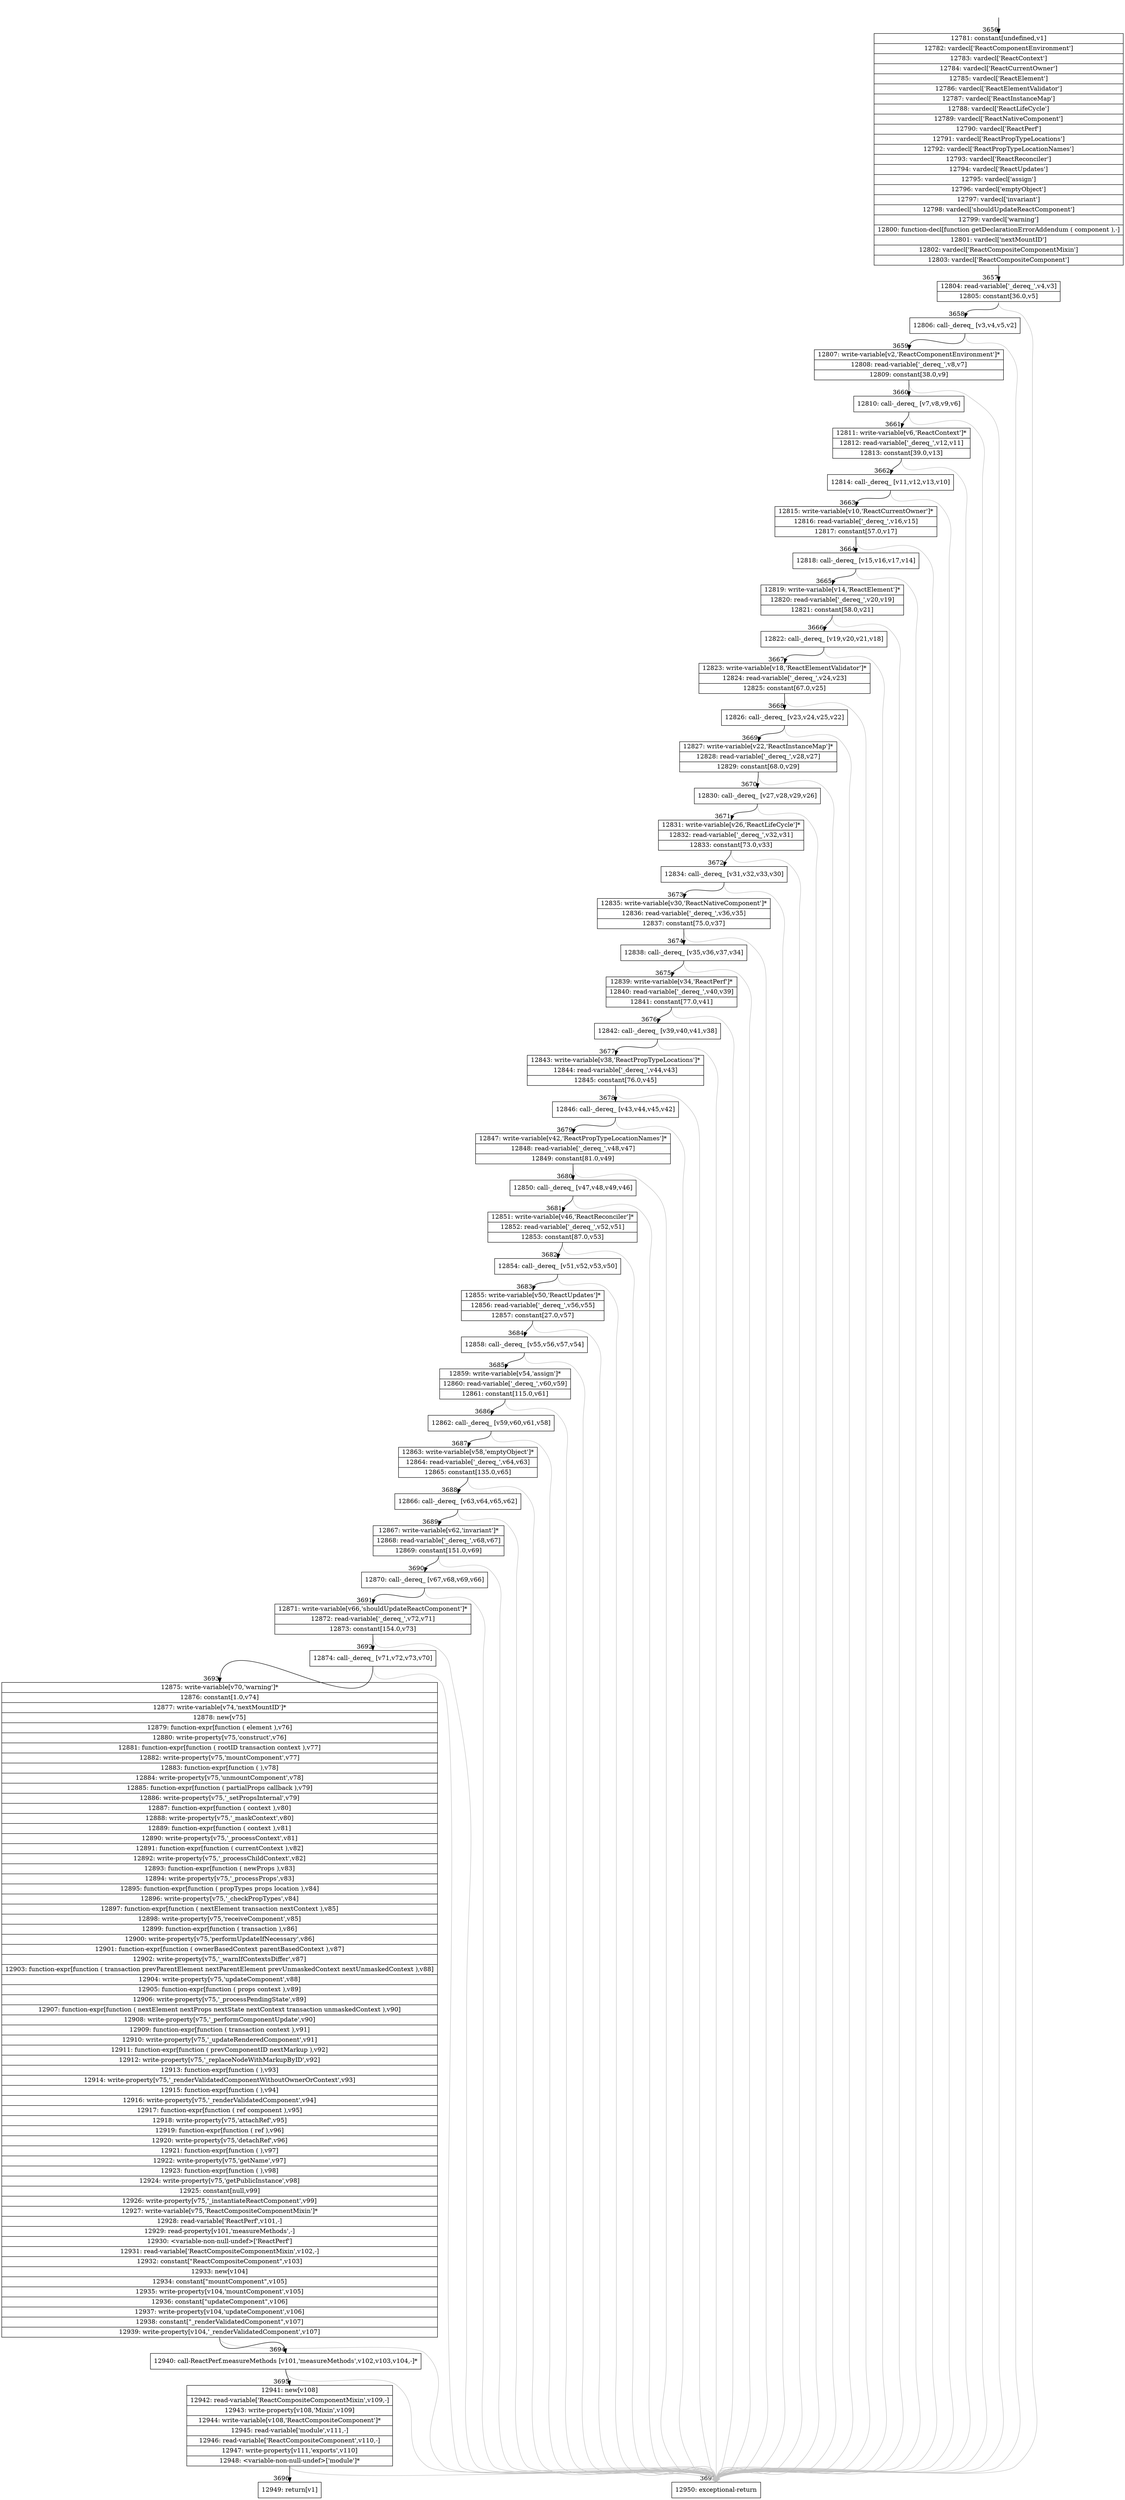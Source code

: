 digraph {
rankdir="TD"
BB_entry231[shape=none,label=""];
BB_entry231 -> BB3656 [tailport=s, headport=n, headlabel="    3656"]
BB3656 [shape=record label="{12781: constant[undefined,v1]|12782: vardecl['ReactComponentEnvironment']|12783: vardecl['ReactContext']|12784: vardecl['ReactCurrentOwner']|12785: vardecl['ReactElement']|12786: vardecl['ReactElementValidator']|12787: vardecl['ReactInstanceMap']|12788: vardecl['ReactLifeCycle']|12789: vardecl['ReactNativeComponent']|12790: vardecl['ReactPerf']|12791: vardecl['ReactPropTypeLocations']|12792: vardecl['ReactPropTypeLocationNames']|12793: vardecl['ReactReconciler']|12794: vardecl['ReactUpdates']|12795: vardecl['assign']|12796: vardecl['emptyObject']|12797: vardecl['invariant']|12798: vardecl['shouldUpdateReactComponent']|12799: vardecl['warning']|12800: function-decl[function getDeclarationErrorAddendum ( component ),-]|12801: vardecl['nextMountID']|12802: vardecl['ReactCompositeComponentMixin']|12803: vardecl['ReactCompositeComponent']}" ] 
BB3656 -> BB3657 [tailport=s, headport=n, headlabel="      3657"]
BB3657 [shape=record label="{12804: read-variable['_dereq_',v4,v3]|12805: constant[36.0,v5]}" ] 
BB3657 -> BB3658 [tailport=s, headport=n, headlabel="      3658"]
BB3657 -> BB3697 [tailport=s, headport=n, color=gray, headlabel="      3697"]
BB3658 [shape=record label="{12806: call-_dereq_ [v3,v4,v5,v2]}" ] 
BB3658 -> BB3659 [tailport=s, headport=n, headlabel="      3659"]
BB3658 -> BB3697 [tailport=s, headport=n, color=gray]
BB3659 [shape=record label="{12807: write-variable[v2,'ReactComponentEnvironment']*|12808: read-variable['_dereq_',v8,v7]|12809: constant[38.0,v9]}" ] 
BB3659 -> BB3660 [tailport=s, headport=n, headlabel="      3660"]
BB3659 -> BB3697 [tailport=s, headport=n, color=gray]
BB3660 [shape=record label="{12810: call-_dereq_ [v7,v8,v9,v6]}" ] 
BB3660 -> BB3661 [tailport=s, headport=n, headlabel="      3661"]
BB3660 -> BB3697 [tailport=s, headport=n, color=gray]
BB3661 [shape=record label="{12811: write-variable[v6,'ReactContext']*|12812: read-variable['_dereq_',v12,v11]|12813: constant[39.0,v13]}" ] 
BB3661 -> BB3662 [tailport=s, headport=n, headlabel="      3662"]
BB3661 -> BB3697 [tailport=s, headport=n, color=gray]
BB3662 [shape=record label="{12814: call-_dereq_ [v11,v12,v13,v10]}" ] 
BB3662 -> BB3663 [tailport=s, headport=n, headlabel="      3663"]
BB3662 -> BB3697 [tailport=s, headport=n, color=gray]
BB3663 [shape=record label="{12815: write-variable[v10,'ReactCurrentOwner']*|12816: read-variable['_dereq_',v16,v15]|12817: constant[57.0,v17]}" ] 
BB3663 -> BB3664 [tailport=s, headport=n, headlabel="      3664"]
BB3663 -> BB3697 [tailport=s, headport=n, color=gray]
BB3664 [shape=record label="{12818: call-_dereq_ [v15,v16,v17,v14]}" ] 
BB3664 -> BB3665 [tailport=s, headport=n, headlabel="      3665"]
BB3664 -> BB3697 [tailport=s, headport=n, color=gray]
BB3665 [shape=record label="{12819: write-variable[v14,'ReactElement']*|12820: read-variable['_dereq_',v20,v19]|12821: constant[58.0,v21]}" ] 
BB3665 -> BB3666 [tailport=s, headport=n, headlabel="      3666"]
BB3665 -> BB3697 [tailport=s, headport=n, color=gray]
BB3666 [shape=record label="{12822: call-_dereq_ [v19,v20,v21,v18]}" ] 
BB3666 -> BB3667 [tailport=s, headport=n, headlabel="      3667"]
BB3666 -> BB3697 [tailport=s, headport=n, color=gray]
BB3667 [shape=record label="{12823: write-variable[v18,'ReactElementValidator']*|12824: read-variable['_dereq_',v24,v23]|12825: constant[67.0,v25]}" ] 
BB3667 -> BB3668 [tailport=s, headport=n, headlabel="      3668"]
BB3667 -> BB3697 [tailport=s, headport=n, color=gray]
BB3668 [shape=record label="{12826: call-_dereq_ [v23,v24,v25,v22]}" ] 
BB3668 -> BB3669 [tailport=s, headport=n, headlabel="      3669"]
BB3668 -> BB3697 [tailport=s, headport=n, color=gray]
BB3669 [shape=record label="{12827: write-variable[v22,'ReactInstanceMap']*|12828: read-variable['_dereq_',v28,v27]|12829: constant[68.0,v29]}" ] 
BB3669 -> BB3670 [tailport=s, headport=n, headlabel="      3670"]
BB3669 -> BB3697 [tailport=s, headport=n, color=gray]
BB3670 [shape=record label="{12830: call-_dereq_ [v27,v28,v29,v26]}" ] 
BB3670 -> BB3671 [tailport=s, headport=n, headlabel="      3671"]
BB3670 -> BB3697 [tailport=s, headport=n, color=gray]
BB3671 [shape=record label="{12831: write-variable[v26,'ReactLifeCycle']*|12832: read-variable['_dereq_',v32,v31]|12833: constant[73.0,v33]}" ] 
BB3671 -> BB3672 [tailport=s, headport=n, headlabel="      3672"]
BB3671 -> BB3697 [tailport=s, headport=n, color=gray]
BB3672 [shape=record label="{12834: call-_dereq_ [v31,v32,v33,v30]}" ] 
BB3672 -> BB3673 [tailport=s, headport=n, headlabel="      3673"]
BB3672 -> BB3697 [tailport=s, headport=n, color=gray]
BB3673 [shape=record label="{12835: write-variable[v30,'ReactNativeComponent']*|12836: read-variable['_dereq_',v36,v35]|12837: constant[75.0,v37]}" ] 
BB3673 -> BB3674 [tailport=s, headport=n, headlabel="      3674"]
BB3673 -> BB3697 [tailport=s, headport=n, color=gray]
BB3674 [shape=record label="{12838: call-_dereq_ [v35,v36,v37,v34]}" ] 
BB3674 -> BB3675 [tailport=s, headport=n, headlabel="      3675"]
BB3674 -> BB3697 [tailport=s, headport=n, color=gray]
BB3675 [shape=record label="{12839: write-variable[v34,'ReactPerf']*|12840: read-variable['_dereq_',v40,v39]|12841: constant[77.0,v41]}" ] 
BB3675 -> BB3676 [tailport=s, headport=n, headlabel="      3676"]
BB3675 -> BB3697 [tailport=s, headport=n, color=gray]
BB3676 [shape=record label="{12842: call-_dereq_ [v39,v40,v41,v38]}" ] 
BB3676 -> BB3677 [tailport=s, headport=n, headlabel="      3677"]
BB3676 -> BB3697 [tailport=s, headport=n, color=gray]
BB3677 [shape=record label="{12843: write-variable[v38,'ReactPropTypeLocations']*|12844: read-variable['_dereq_',v44,v43]|12845: constant[76.0,v45]}" ] 
BB3677 -> BB3678 [tailport=s, headport=n, headlabel="      3678"]
BB3677 -> BB3697 [tailport=s, headport=n, color=gray]
BB3678 [shape=record label="{12846: call-_dereq_ [v43,v44,v45,v42]}" ] 
BB3678 -> BB3679 [tailport=s, headport=n, headlabel="      3679"]
BB3678 -> BB3697 [tailport=s, headport=n, color=gray]
BB3679 [shape=record label="{12847: write-variable[v42,'ReactPropTypeLocationNames']*|12848: read-variable['_dereq_',v48,v47]|12849: constant[81.0,v49]}" ] 
BB3679 -> BB3680 [tailport=s, headport=n, headlabel="      3680"]
BB3679 -> BB3697 [tailport=s, headport=n, color=gray]
BB3680 [shape=record label="{12850: call-_dereq_ [v47,v48,v49,v46]}" ] 
BB3680 -> BB3681 [tailport=s, headport=n, headlabel="      3681"]
BB3680 -> BB3697 [tailport=s, headport=n, color=gray]
BB3681 [shape=record label="{12851: write-variable[v46,'ReactReconciler']*|12852: read-variable['_dereq_',v52,v51]|12853: constant[87.0,v53]}" ] 
BB3681 -> BB3682 [tailport=s, headport=n, headlabel="      3682"]
BB3681 -> BB3697 [tailport=s, headport=n, color=gray]
BB3682 [shape=record label="{12854: call-_dereq_ [v51,v52,v53,v50]}" ] 
BB3682 -> BB3683 [tailport=s, headport=n, headlabel="      3683"]
BB3682 -> BB3697 [tailport=s, headport=n, color=gray]
BB3683 [shape=record label="{12855: write-variable[v50,'ReactUpdates']*|12856: read-variable['_dereq_',v56,v55]|12857: constant[27.0,v57]}" ] 
BB3683 -> BB3684 [tailport=s, headport=n, headlabel="      3684"]
BB3683 -> BB3697 [tailport=s, headport=n, color=gray]
BB3684 [shape=record label="{12858: call-_dereq_ [v55,v56,v57,v54]}" ] 
BB3684 -> BB3685 [tailport=s, headport=n, headlabel="      3685"]
BB3684 -> BB3697 [tailport=s, headport=n, color=gray]
BB3685 [shape=record label="{12859: write-variable[v54,'assign']*|12860: read-variable['_dereq_',v60,v59]|12861: constant[115.0,v61]}" ] 
BB3685 -> BB3686 [tailport=s, headport=n, headlabel="      3686"]
BB3685 -> BB3697 [tailport=s, headport=n, color=gray]
BB3686 [shape=record label="{12862: call-_dereq_ [v59,v60,v61,v58]}" ] 
BB3686 -> BB3687 [tailport=s, headport=n, headlabel="      3687"]
BB3686 -> BB3697 [tailport=s, headport=n, color=gray]
BB3687 [shape=record label="{12863: write-variable[v58,'emptyObject']*|12864: read-variable['_dereq_',v64,v63]|12865: constant[135.0,v65]}" ] 
BB3687 -> BB3688 [tailport=s, headport=n, headlabel="      3688"]
BB3687 -> BB3697 [tailport=s, headport=n, color=gray]
BB3688 [shape=record label="{12866: call-_dereq_ [v63,v64,v65,v62]}" ] 
BB3688 -> BB3689 [tailport=s, headport=n, headlabel="      3689"]
BB3688 -> BB3697 [tailport=s, headport=n, color=gray]
BB3689 [shape=record label="{12867: write-variable[v62,'invariant']*|12868: read-variable['_dereq_',v68,v67]|12869: constant[151.0,v69]}" ] 
BB3689 -> BB3690 [tailport=s, headport=n, headlabel="      3690"]
BB3689 -> BB3697 [tailport=s, headport=n, color=gray]
BB3690 [shape=record label="{12870: call-_dereq_ [v67,v68,v69,v66]}" ] 
BB3690 -> BB3691 [tailport=s, headport=n, headlabel="      3691"]
BB3690 -> BB3697 [tailport=s, headport=n, color=gray]
BB3691 [shape=record label="{12871: write-variable[v66,'shouldUpdateReactComponent']*|12872: read-variable['_dereq_',v72,v71]|12873: constant[154.0,v73]}" ] 
BB3691 -> BB3692 [tailport=s, headport=n, headlabel="      3692"]
BB3691 -> BB3697 [tailport=s, headport=n, color=gray]
BB3692 [shape=record label="{12874: call-_dereq_ [v71,v72,v73,v70]}" ] 
BB3692 -> BB3693 [tailport=s, headport=n, headlabel="      3693"]
BB3692 -> BB3697 [tailport=s, headport=n, color=gray]
BB3693 [shape=record label="{12875: write-variable[v70,'warning']*|12876: constant[1.0,v74]|12877: write-variable[v74,'nextMountID']*|12878: new[v75]|12879: function-expr[function ( element ),v76]|12880: write-property[v75,'construct',v76]|12881: function-expr[function ( rootID transaction context ),v77]|12882: write-property[v75,'mountComponent',v77]|12883: function-expr[function ( ),v78]|12884: write-property[v75,'unmountComponent',v78]|12885: function-expr[function ( partialProps callback ),v79]|12886: write-property[v75,'_setPropsInternal',v79]|12887: function-expr[function ( context ),v80]|12888: write-property[v75,'_maskContext',v80]|12889: function-expr[function ( context ),v81]|12890: write-property[v75,'_processContext',v81]|12891: function-expr[function ( currentContext ),v82]|12892: write-property[v75,'_processChildContext',v82]|12893: function-expr[function ( newProps ),v83]|12894: write-property[v75,'_processProps',v83]|12895: function-expr[function ( propTypes props location ),v84]|12896: write-property[v75,'_checkPropTypes',v84]|12897: function-expr[function ( nextElement transaction nextContext ),v85]|12898: write-property[v75,'receiveComponent',v85]|12899: function-expr[function ( transaction ),v86]|12900: write-property[v75,'performUpdateIfNecessary',v86]|12901: function-expr[function ( ownerBasedContext parentBasedContext ),v87]|12902: write-property[v75,'_warnIfContextsDiffer',v87]|12903: function-expr[function ( transaction prevParentElement nextParentElement prevUnmaskedContext nextUnmaskedContext ),v88]|12904: write-property[v75,'updateComponent',v88]|12905: function-expr[function ( props context ),v89]|12906: write-property[v75,'_processPendingState',v89]|12907: function-expr[function ( nextElement nextProps nextState nextContext transaction unmaskedContext ),v90]|12908: write-property[v75,'_performComponentUpdate',v90]|12909: function-expr[function ( transaction context ),v91]|12910: write-property[v75,'_updateRenderedComponent',v91]|12911: function-expr[function ( prevComponentID nextMarkup ),v92]|12912: write-property[v75,'_replaceNodeWithMarkupByID',v92]|12913: function-expr[function ( ),v93]|12914: write-property[v75,'_renderValidatedComponentWithoutOwnerOrContext',v93]|12915: function-expr[function ( ),v94]|12916: write-property[v75,'_renderValidatedComponent',v94]|12917: function-expr[function ( ref component ),v95]|12918: write-property[v75,'attachRef',v95]|12919: function-expr[function ( ref ),v96]|12920: write-property[v75,'detachRef',v96]|12921: function-expr[function ( ),v97]|12922: write-property[v75,'getName',v97]|12923: function-expr[function ( ),v98]|12924: write-property[v75,'getPublicInstance',v98]|12925: constant[null,v99]|12926: write-property[v75,'_instantiateReactComponent',v99]|12927: write-variable[v75,'ReactCompositeComponentMixin']*|12928: read-variable['ReactPerf',v101,-]|12929: read-property[v101,'measureMethods',-]|12930: \<variable-non-null-undef\>['ReactPerf']|12931: read-variable['ReactCompositeComponentMixin',v102,-]|12932: constant[\"ReactCompositeComponent\",v103]|12933: new[v104]|12934: constant[\"mountComponent\",v105]|12935: write-property[v104,'mountComponent',v105]|12936: constant[\"updateComponent\",v106]|12937: write-property[v104,'updateComponent',v106]|12938: constant[\"_renderValidatedComponent\",v107]|12939: write-property[v104,'_renderValidatedComponent',v107]}" ] 
BB3693 -> BB3694 [tailport=s, headport=n, headlabel="      3694"]
BB3693 -> BB3697 [tailport=s, headport=n, color=gray]
BB3694 [shape=record label="{12940: call-ReactPerf.measureMethods [v101,'measureMethods',v102,v103,v104,-]*}" ] 
BB3694 -> BB3695 [tailport=s, headport=n, headlabel="      3695"]
BB3694 -> BB3697 [tailport=s, headport=n, color=gray]
BB3695 [shape=record label="{12941: new[v108]|12942: read-variable['ReactCompositeComponentMixin',v109,-]|12943: write-property[v108,'Mixin',v109]|12944: write-variable[v108,'ReactCompositeComponent']*|12945: read-variable['module',v111,-]|12946: read-variable['ReactCompositeComponent',v110,-]|12947: write-property[v111,'exports',v110]|12948: \<variable-non-null-undef\>['module']*}" ] 
BB3695 -> BB3696 [tailport=s, headport=n, headlabel="      3696"]
BB3695 -> BB3697 [tailport=s, headport=n, color=gray]
BB3696 [shape=record label="{12949: return[v1]}" ] 
BB3697 [shape=record label="{12950: exceptional-return}" ] 
//#$~ 7062
}
